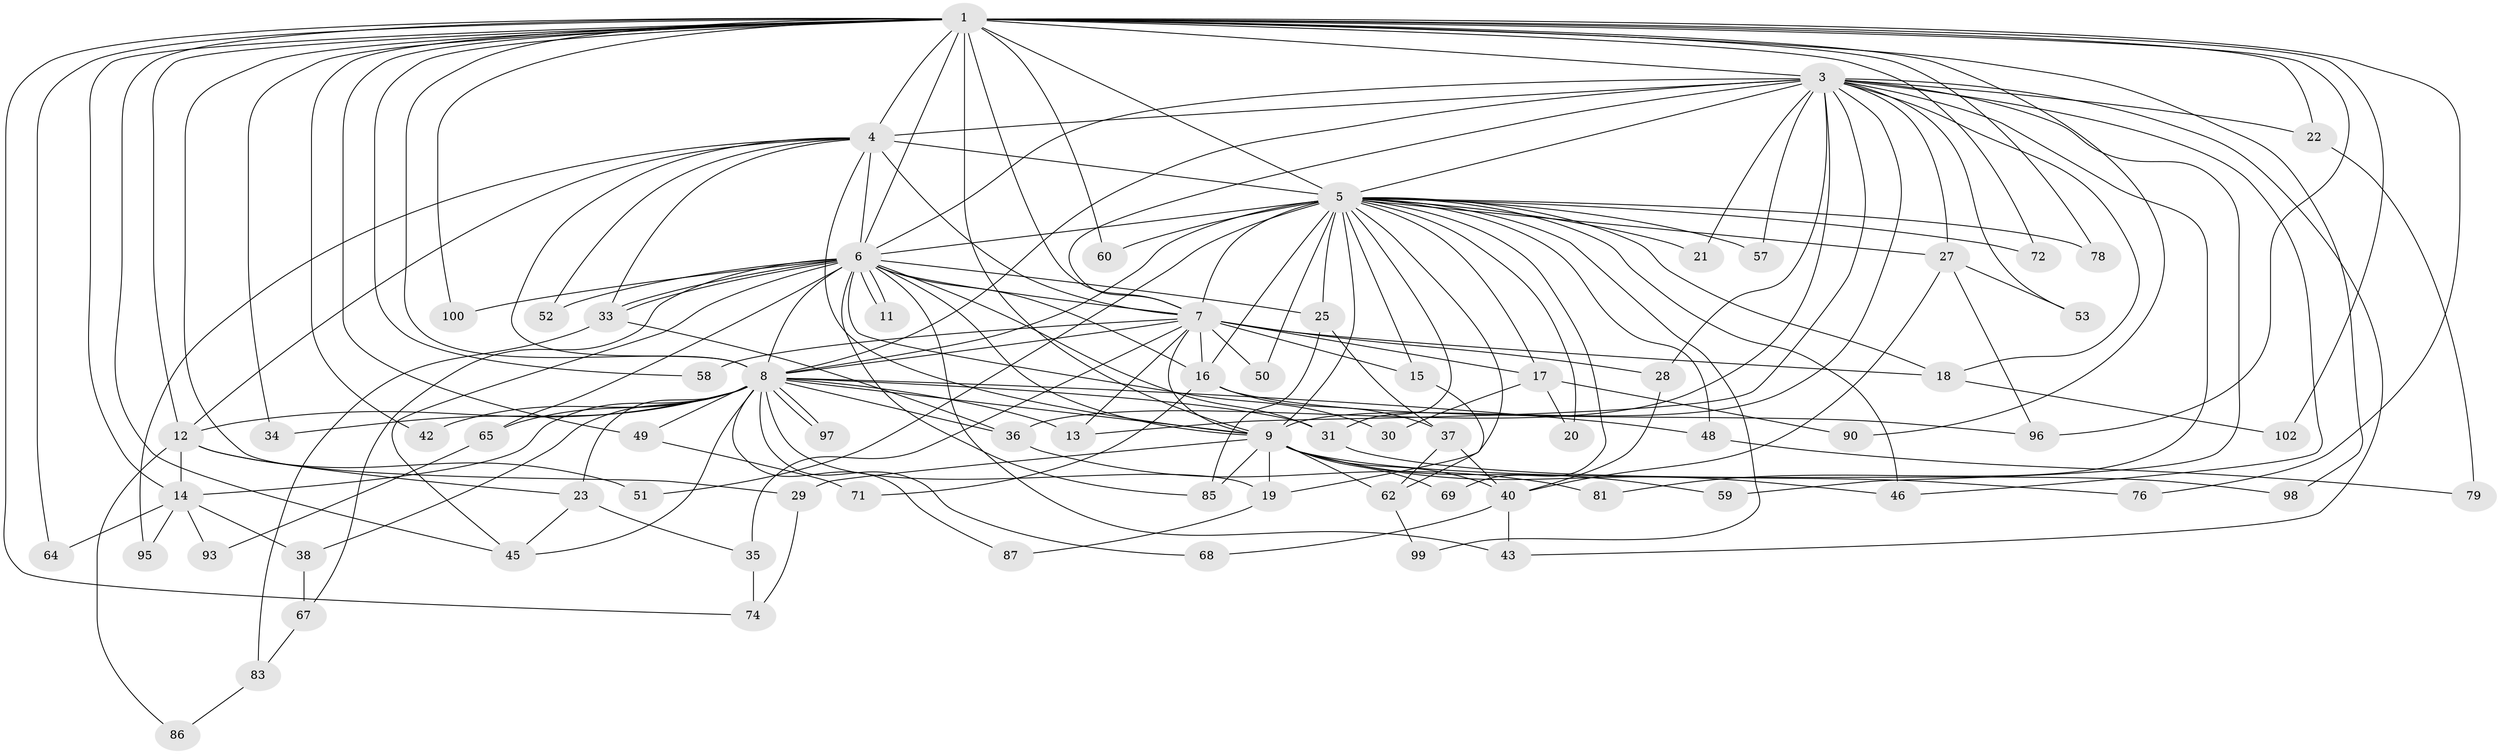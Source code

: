 // Generated by graph-tools (version 1.1) at 2025/51/02/27/25 19:51:50]
// undirected, 74 vertices, 179 edges
graph export_dot {
graph [start="1"]
  node [color=gray90,style=filled];
  1 [super="+2"];
  3 [super="+61"];
  4 [super="+44"];
  5 [super="+10"];
  6 [super="+80"];
  7 [super="+39"];
  8 [super="+66"];
  9 [super="+89"];
  11;
  12 [super="+56"];
  13;
  14 [super="+26"];
  15;
  16 [super="+32"];
  17 [super="+101"];
  18 [super="+24"];
  19 [super="+54"];
  20;
  21;
  22;
  23 [super="+92"];
  25 [super="+94"];
  27 [super="+84"];
  28;
  29;
  30;
  31 [super="+63"];
  33 [super="+47"];
  34;
  35 [super="+41"];
  36 [super="+70"];
  37;
  38;
  40 [super="+55"];
  42;
  43 [super="+73"];
  45 [super="+77"];
  46 [super="+88"];
  48;
  49 [super="+75"];
  50;
  51;
  52;
  53;
  57;
  58;
  59;
  60;
  62 [super="+91"];
  64;
  65;
  67;
  68;
  69;
  71;
  72;
  74 [super="+82"];
  76;
  78;
  79;
  81;
  83;
  85;
  86;
  87;
  90;
  93;
  95;
  96 [super="+103"];
  97;
  98;
  99;
  100;
  102;
  1 -- 3 [weight=2];
  1 -- 4 [weight=3];
  1 -- 5 [weight=4];
  1 -- 6 [weight=2];
  1 -- 7 [weight=2];
  1 -- 8 [weight=2];
  1 -- 9 [weight=2];
  1 -- 12;
  1 -- 29;
  1 -- 42;
  1 -- 45;
  1 -- 58;
  1 -- 60;
  1 -- 64;
  1 -- 78;
  1 -- 90;
  1 -- 102;
  1 -- 72;
  1 -- 76;
  1 -- 22;
  1 -- 96;
  1 -- 34;
  1 -- 98;
  1 -- 100;
  1 -- 49;
  1 -- 74;
  1 -- 14;
  3 -- 4;
  3 -- 5 [weight=2];
  3 -- 6;
  3 -- 7;
  3 -- 8;
  3 -- 9;
  3 -- 18;
  3 -- 21;
  3 -- 22;
  3 -- 27;
  3 -- 28;
  3 -- 36;
  3 -- 43;
  3 -- 53;
  3 -- 57;
  3 -- 59;
  3 -- 81;
  3 -- 13;
  3 -- 46;
  4 -- 5 [weight=2];
  4 -- 6;
  4 -- 7;
  4 -- 8;
  4 -- 9;
  4 -- 52;
  4 -- 95;
  4 -- 12;
  4 -- 33;
  5 -- 6 [weight=2];
  5 -- 7 [weight=2];
  5 -- 8 [weight=2];
  5 -- 9 [weight=2];
  5 -- 15;
  5 -- 16;
  5 -- 17;
  5 -- 19;
  5 -- 25;
  5 -- 31;
  5 -- 48;
  5 -- 51;
  5 -- 57;
  5 -- 69;
  5 -- 72;
  5 -- 78;
  5 -- 99;
  5 -- 46;
  5 -- 18 [weight=2];
  5 -- 50;
  5 -- 20;
  5 -- 21;
  5 -- 27;
  5 -- 60;
  6 -- 7;
  6 -- 8;
  6 -- 9;
  6 -- 11;
  6 -- 11;
  6 -- 16;
  6 -- 25;
  6 -- 30;
  6 -- 33 [weight=2];
  6 -- 33;
  6 -- 43;
  6 -- 52;
  6 -- 65;
  6 -- 67;
  6 -- 85;
  6 -- 100;
  6 -- 31;
  6 -- 45;
  7 -- 8 [weight=2];
  7 -- 9;
  7 -- 13;
  7 -- 15;
  7 -- 17 [weight=2];
  7 -- 28;
  7 -- 35 [weight=2];
  7 -- 50;
  7 -- 58;
  7 -- 18;
  7 -- 16;
  8 -- 9;
  8 -- 12;
  8 -- 13;
  8 -- 14;
  8 -- 23;
  8 -- 31;
  8 -- 34;
  8 -- 36;
  8 -- 38;
  8 -- 42;
  8 -- 45;
  8 -- 48;
  8 -- 49;
  8 -- 65;
  8 -- 68;
  8 -- 87;
  8 -- 97;
  8 -- 97;
  8 -- 19;
  9 -- 19;
  9 -- 29;
  9 -- 46;
  9 -- 59;
  9 -- 62;
  9 -- 69 [weight=2];
  9 -- 76;
  9 -- 85;
  9 -- 40;
  12 -- 14;
  12 -- 23;
  12 -- 51;
  12 -- 86;
  14 -- 38;
  14 -- 64;
  14 -- 93;
  14 -- 95;
  15 -- 62;
  16 -- 71 [weight=2];
  16 -- 96;
  16 -- 37;
  17 -- 20;
  17 -- 30;
  17 -- 90;
  18 -- 102;
  19 -- 87;
  22 -- 79;
  23 -- 35;
  23 -- 45;
  25 -- 37;
  25 -- 85;
  27 -- 53;
  27 -- 96;
  27 -- 40;
  28 -- 40;
  29 -- 74;
  31 -- 98;
  33 -- 83;
  33 -- 36;
  35 -- 74;
  36 -- 81;
  37 -- 40;
  37 -- 62;
  38 -- 67;
  40 -- 68;
  40 -- 43;
  48 -- 79;
  49 -- 71;
  62 -- 99;
  65 -- 93;
  67 -- 83;
  83 -- 86;
}
